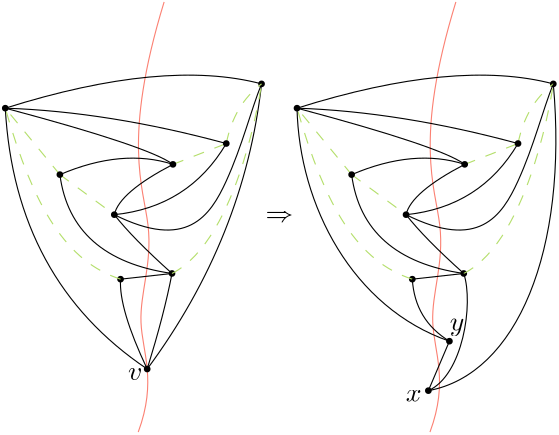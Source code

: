 <?xml version="1.0"?>
<!DOCTYPE ipe SYSTEM "ipe.dtd">
<ipe version="70206" creator="Ipe 7.2.7">
<info created="D:20180427155132" modified="D:20180502060103"/>
<preamble></preamble>
<ipestyle name="basic">
<symbol name="arrow/arc(spx)">
<path stroke="sym-stroke" fill="sym-stroke" pen="sym-pen">
0 0 m
-1 0.333 l
-1 -0.333 l
h
</path>
</symbol>
<symbol name="arrow/farc(spx)">
<path stroke="sym-stroke" fill="white" pen="sym-pen">
0 0 m
-1 0.333 l
-1 -0.333 l
h
</path>
</symbol>
<symbol name="arrow/ptarc(spx)">
<path stroke="sym-stroke" fill="sym-stroke" pen="sym-pen">
0 0 m
-1 0.333 l
-0.8 0 l
-1 -0.333 l
h
</path>
</symbol>
<symbol name="arrow/fptarc(spx)">
<path stroke="sym-stroke" fill="white" pen="sym-pen">
0 0 m
-1 0.333 l
-0.8 0 l
-1 -0.333 l
h
</path>
</symbol>
<symbol name="mark/circle(sx)" transformations="translations">
<path fill="sym-stroke">
0.6 0 0 0.6 0 0 e
0.4 0 0 0.4 0 0 e
</path>
</symbol>
<symbol name="mark/disk(sx)" transformations="translations">
<path fill="sym-stroke">
0.6 0 0 0.6 0 0 e
</path>
</symbol>
<symbol name="mark/fdisk(sfx)" transformations="translations">
<group>
<path fill="sym-fill">
0.5 0 0 0.5 0 0 e
</path>
<path fill="sym-stroke" fillrule="eofill">
0.6 0 0 0.6 0 0 e
0.4 0 0 0.4 0 0 e
</path>
</group>
</symbol>
<symbol name="mark/box(sx)" transformations="translations">
<path fill="sym-stroke" fillrule="eofill">
-0.6 -0.6 m
0.6 -0.6 l
0.6 0.6 l
-0.6 0.6 l
h
-0.4 -0.4 m
0.4 -0.4 l
0.4 0.4 l
-0.4 0.4 l
h
</path>
</symbol>
<symbol name="mark/square(sx)" transformations="translations">
<path fill="sym-stroke">
-0.6 -0.6 m
0.6 -0.6 l
0.6 0.6 l
-0.6 0.6 l
h
</path>
</symbol>
<symbol name="mark/fsquare(sfx)" transformations="translations">
<group>
<path fill="sym-fill">
-0.5 -0.5 m
0.5 -0.5 l
0.5 0.5 l
-0.5 0.5 l
h
</path>
<path fill="sym-stroke" fillrule="eofill">
-0.6 -0.6 m
0.6 -0.6 l
0.6 0.6 l
-0.6 0.6 l
h
-0.4 -0.4 m
0.4 -0.4 l
0.4 0.4 l
-0.4 0.4 l
h
</path>
</group>
</symbol>
<symbol name="mark/cross(sx)" transformations="translations">
<group>
<path fill="sym-stroke">
-0.43 -0.57 m
0.57 0.43 l
0.43 0.57 l
-0.57 -0.43 l
h
</path>
<path fill="sym-stroke">
-0.43 0.57 m
0.57 -0.43 l
0.43 -0.57 l
-0.57 0.43 l
h
</path>
</group>
</symbol>
<symbol name="arrow/fnormal(spx)">
<path stroke="sym-stroke" fill="white" pen="sym-pen">
0 0 m
-1 0.333 l
-1 -0.333 l
h
</path>
</symbol>
<symbol name="arrow/pointed(spx)">
<path stroke="sym-stroke" fill="sym-stroke" pen="sym-pen">
0 0 m
-1 0.333 l
-0.8 0 l
-1 -0.333 l
h
</path>
</symbol>
<symbol name="arrow/fpointed(spx)">
<path stroke="sym-stroke" fill="white" pen="sym-pen">
0 0 m
-1 0.333 l
-0.8 0 l
-1 -0.333 l
h
</path>
</symbol>
<symbol name="arrow/linear(spx)">
<path stroke="sym-stroke" pen="sym-pen">
-1 0.333 m
0 0 l
-1 -0.333 l
</path>
</symbol>
<symbol name="arrow/fdouble(spx)">
<path stroke="sym-stroke" fill="white" pen="sym-pen">
0 0 m
-1 0.333 l
-1 -0.333 l
h
-1 0 m
-2 0.333 l
-2 -0.333 l
h
</path>
</symbol>
<symbol name="arrow/double(spx)">
<path stroke="sym-stroke" fill="sym-stroke" pen="sym-pen">
0 0 m
-1 0.333 l
-1 -0.333 l
h
-1 0 m
-2 0.333 l
-2 -0.333 l
h
</path>
</symbol>
<pen name="heavier" value="0.8"/>
<pen name="fat" value="1.2"/>
<pen name="ultrafat" value="2"/>
<symbolsize name="large" value="5"/>
<symbolsize name="small" value="2"/>
<symbolsize name="tiny" value="1.1"/>
<arrowsize name="large" value="10"/>
<arrowsize name="small" value="5"/>
<arrowsize name="tiny" value="3"/>
<color name="red" value="1 0 0"/>
<color name="green" value="0 1 0"/>
<color name="blue" value="0 0 1"/>
<color name="yellow" value="1 1 0"/>
<color name="orange" value="1 0.647 0"/>
<color name="gold" value="1 0.843 0"/>
<color name="purple" value="0.627 0.125 0.941"/>
<color name="gray" value="0.745"/>
<color name="brown" value="0.647 0.165 0.165"/>
<color name="navy" value="0 0 0.502"/>
<color name="pink" value="1 0.753 0.796"/>
<color name="seagreen" value="0.18 0.545 0.341"/>
<color name="turquoise" value="0.251 0.878 0.816"/>
<color name="violet" value="0.933 0.51 0.933"/>
<color name="darkblue" value="0 0 0.545"/>
<color name="darkcyan" value="0 0.545 0.545"/>
<color name="darkgray" value="0.663"/>
<color name="darkgreen" value="0 0.392 0"/>
<color name="darkmagenta" value="0.545 0 0.545"/>
<color name="darkorange" value="1 0.549 0"/>
<color name="darkred" value="0.545 0 0"/>
<color name="lightblue" value="0.678 0.847 0.902"/>
<color name="lightcyan" value="0.878 1 1"/>
<color name="lightgray" value="0.827"/>
<color name="lightgreen" value="0.565 0.933 0.565"/>
<color name="lightyellow" value="1 1 0.878"/>
<dashstyle name="dashed" value="[4] 0"/>
<dashstyle name="dotted" value="[1 3] 0"/>
<dashstyle name="dash dotted" value="[4 2 1 2] 0"/>
<dashstyle name="dash dot dotted" value="[4 2 1 2 1 2] 0"/>
<textsize name="large" value="\large"/>
<textsize name="small" value="\small"/>
<textsize name="tiny" value="\tiny"/>
<textsize name="Large" value="\Large"/>
<textsize name="LARGE" value="\LARGE"/>
<textsize name="huge" value="\huge"/>
<textsize name="Huge" value="\Huge"/>
<textsize name="footnote" value="\footnotesize"/>
<textstyle name="center" begin="\begin{center}" end="\end{center}"/>
<textstyle name="itemize" begin="\begin{itemize}" end="\end{itemize}"/>
<textstyle name="item" begin="\begin{itemize}\item{}" end="\end{itemize}"/>
<gridsize name="4 pts" value="4"/>
<gridsize name="8 pts (~3 mm)" value="8"/>
<gridsize name="16 pts (~6 mm)" value="16"/>
<gridsize name="32 pts (~12 mm)" value="32"/>
<gridsize name="10 pts (~3.5 mm)" value="10"/>
<gridsize name="20 pts (~7 mm)" value="20"/>
<gridsize name="14 pts (~5 mm)" value="14"/>
<gridsize name="28 pts (~10 mm)" value="28"/>
<gridsize name="56 pts (~20 mm)" value="56"/>
<anglesize name="90 deg" value="90"/>
<anglesize name="60 deg" value="60"/>
<anglesize name="45 deg" value="45"/>
<anglesize name="30 deg" value="30"/>
<anglesize name="22.5 deg" value="22.5"/>
<opacity name="10%" value="0.1"/>
<opacity name="30%" value="0.3"/>
<opacity name="50%" value="0.5"/>
<opacity name="75%" value="0.75"/>
<tiling name="falling" angle="-60" step="4" width="1"/>
<tiling name="rising" angle="30" step="4" width="1"/>
</ipestyle>
<ipestyle name="brew">
<color name="aliceblue" value="0.941 0.973 1"/>
<color name="brew1" value="0.552 0.827 0.78"/>
<color name="brew2" value="1 1 0.701"/>
<color name="brew3" value="0.745 0.729 0.854"/>
<color name="brew4" value="0.984 0.501 0.447"/>
<color name="brew5" value="0.501 0.694 0.827"/>
<color name="brew6" value="0.992 0.705 0.384"/>
<color name="brew7" value="0.701 0.87 0.411"/>
<color name="brew8" value="0.988 0.803 0.898"/>
</ipestyle>
<page>
<layer name="alpha"/>
<view layers="alpha" active="alpha"/>
<text layer="alpha" matrix="0.8 0 0 0.8 42.817 128.735" transformations="translations" pos="228.043 702.845" stroke="black" type="label" width="9.963" height="3.655" depth="0" halign="center" valign="center" style="math">\Rightarrow</text>
<group matrix="0.8 0 0 0.8 45.5904 139.416">
<path stroke="brew4">
172.751 786.272 m
153.728 724.21
173.226 681.884
156.106 641.936
169.66 615.78
161.099 592.715 c
</path>
<use name="mark/disk(sx)" pos="165.134 621.085" size="small" stroke="black"/>
<use name="mark/disk(sx)" pos="101.271 738.47" size="small" stroke="black"/>
<use name="mark/disk(sx)" pos="216.595 749.402" size="small" stroke="black"/>
<path stroke="black">
101.271 738.47 m
105.559 661.088
165.134 621.085 c
</path>
<path stroke="black">
101.271 738.47 m
172.866 760.978
216.595 749.402 c
</path>
<path stroke="black">
216.595 749.402 m
208.878 680.166
165.134 621.085 c
</path>
<use name="mark/disk(sx)" pos="153.146 661.517" size="small" stroke="black"/>
<use name="mark/disk(sx)" pos="176.296 664.089" size="small" stroke="black"/>
<path stroke="black">
165.134 621.085 m
152.288 648.227
153.146 661.517 c
</path>
<path stroke="black">
153.146 661.517 m
176.296 664.089 l
</path>
<path stroke="black">
176.296 664.089 m
172.798 645.78
165.134 621.085 c
</path>
<path stroke="brew7" dash="dashed">
176.725 713.185 m
200.72 722.565 l
</path>
<path stroke="brew7" dash="dashed">
125.845 708.567 m
150.334 690.542 l
</path>
<path stroke="black">
125.845 708.567 m
153.917 720.55
176.725 713.185 c
</path>
<path stroke="black">
176.725 713.185 m
152.573 700.619
150.334 690.542 c
</path>
<path stroke="black">
200.72 722.565 m
147.871 736.897
101.271 738.47 c
</path>
<path stroke="black">
101.271 738.47 m
166.01 721.221
176.725 713.185 c
</path>
<path stroke="black">
125.845 708.567 m
130.852 670.612
176.296 664.089 c
</path>
<path stroke="black">
150.334 690.542 m
158.585 679.938
176.296 664.089 c
</path>
<path stroke="brew7" dash="dashed">
125.845 708.567 m
101.271 738.47 l
</path>
<path stroke="brew7" dash="dashed">
153.146 661.517 m
128.93 669.363
114.217 693.042
101.271 738.47 c
</path>
<path stroke="black">
200.72 722.565 m
183.822 693.957
150.334 690.542 c
</path>
<path stroke="black">
150.334 690.542 m
182.895 674.244
203.999 705.32
211.883 737.788
216.595 749.402 c
</path>
<use matrix="1 0 0 1 5.74261 11.307" name="mark/disk(sx)" pos="120.103 697.26" size="small" stroke="black"/>
<path stroke="brew7" dash="dashed">
200.72 722.565 m
204.23 740.107
216.595 749.402 c
</path>
<path stroke="brew7" dash="dashed">
176.296 664.089 m
206.781 679.578
216.595 749.402
216.595 749.402 c
</path>
<use name="mark/disk(sx)" pos="200.72 722.565" size="small" stroke="black"/>
<use name="mark/disk(sx)" pos="150.334 690.542" size="small" stroke="black"/>
<use name="mark/disk(sx)" pos="176.725 713.185" size="small" stroke="black"/>
</group>
<group matrix="0.8 0 0 0.8 -12.5233 138.202">
<path matrix="1 0 0 1 203.929 1.5176" stroke="brew4">
172.751 786.272 m
153.728 724.21
173.226 681.884
156.106 641.936
169.66 615.78
161.099 592.715 c
</path>
<use matrix="1 0 0 1 203.929 1.5176" name="mark/disk(sx)" pos="101.271 738.47" size="small" stroke="black"/>
<use matrix="1 0 0 1 203.929 1.5176" name="mark/disk(sx)" pos="216.595 749.402" size="small" stroke="black"/>
<path matrix="1 0 0 1 203.929 1.5176" stroke="black">
101.271 738.47 m
172.866 760.978
216.595 749.402 c
</path>
<use matrix="1 0 0 1 203.929 1.5176" name="mark/disk(sx)" pos="153.146 661.517" size="small" stroke="black"/>
<use matrix="1 0 0 1 203.929 1.5176" name="mark/disk(sx)" pos="176.296 664.089" size="small" stroke="black"/>
<path matrix="1 0 0 1 203.929 1.5176" stroke="black">
153.146 661.517 m
176.296 664.089 l
</path>
<path matrix="1 0 0 1 203.929 1.5176" stroke="brew7" dash="dashed">
176.725 713.185 m
200.72 722.565 l
</path>
<path matrix="1 0 0 1 203.929 1.5176" stroke="brew7" dash="dashed">
125.845 708.567 m
150.334 690.542 l
</path>
<path matrix="1 0 0 1 203.929 1.5176" stroke="black">
125.845 708.567 m
153.917 720.55
176.725 713.185 c
</path>
<path matrix="1 0 0 1 203.929 1.5176" stroke="black">
176.725 713.185 m
152.573 700.619
150.334 690.542 c
</path>
<path matrix="1 0 0 1 203.929 1.5176" stroke="black">
200.72 722.565 m
147.871 736.897
101.271 738.47 c
</path>
<path matrix="1 0 0 1 203.929 1.5176" stroke="black">
101.271 738.47 m
166.01 721.221
176.725 713.185 c
</path>
<path matrix="1 0 0 1 203.929 1.5176" stroke="black">
125.845 708.567 m
130.852 670.612
176.296 664.089 c
</path>
<path matrix="1 0 0 1 203.929 1.5176" stroke="black">
150.334 690.542 m
158.585 679.938
176.296 664.089 c
</path>
<path matrix="1 0 0 1 203.929 1.5176" stroke="brew7" dash="dashed">
125.845 708.567 m
101.271 738.47 l
</path>
<path matrix="1 0 0 1 203.929 1.5176" stroke="brew7" dash="dashed">
153.146 661.517 m
128.93 669.363
114.217 693.042
101.271 738.47 c
</path>
<path matrix="1 0 0 1 203.929 1.5176" stroke="black">
200.72 722.565 m
183.822 693.957
150.334 690.542 c
</path>
<path matrix="1 0 0 1 203.929 1.5176" stroke="black">
150.334 690.542 m
182.895 674.244
203.999 705.32
211.883 737.788
216.595 749.402 c
</path>
<use matrix="1 0 0 1 209.672 12.8246" name="mark/disk(sx)" pos="120.103 697.26" size="small" stroke="black"/>
<path matrix="1 0 0 1 203.929 1.5176" stroke="brew7" dash="dashed">
200.72 722.565 m
204.23 740.107
216.595 749.402 c
</path>
<path matrix="1 0 0 1 203.929 1.5176" stroke="brew7" dash="dashed">
176.296 664.089 m
206.781 679.578
216.595 749.402
216.595 749.402 c
</path>
<path stroke="black">
373.776 635.128 m
364.296 612.871 l
</path>
<use name="mark/disk(sx)" pos="380.654 714.703" size="small" stroke="black"/>
<use name="mark/disk(sx)" pos="404.649 724.083" size="small" stroke="black"/>
<use name="mark/disk(sx)" pos="354.263 692.06" size="small" stroke="black"/>
<use name="mark/disk(sx)" pos="373.776 635.128" size="small" stroke="black"/>
<use name="mark/disk(sx)" pos="364.296 612.871" size="small" stroke="black"/>
<path stroke="black">
364.296 612.871 m
379.821 619.74
384.767 652.027
380.225 665.607 c
</path>
<path stroke="black">
364.296 612.871 m
404.166 620.154
427.275 675.988
420.524 750.92 c
</path>
<path stroke="black">
373.776 635.128 m
358.236 644.554
357.075 663.035 c
</path>
<path stroke="black">
373.776 635.128 m
330.247 650.152
306.134 696.226
305.2 739.988 c
</path>
</group>
<text matrix="0.8 0 0 0.8 47.9904 137.402" transformations="translations" pos="160 624" stroke="black" type="label" width="5.187" height="4.289" depth="0" halign="right" valign="top" style="math">v</text>
<text matrix="0.8 0 0 0.8 148.476 129.641" transformations="translations" pos="160 624" stroke="black" type="label" width="5.694" height="4.289" depth="0" halign="right" valign="top" style="math">x</text>
<text matrix="0.8 0 0 0.8 45.5904 138.202" transformations="translations" pos="301.308 639.931" stroke="black" type="label" width="5.242" height="4.297" depth="1.93" valign="baseline" style="math">y</text>
</page>
</ipe>
